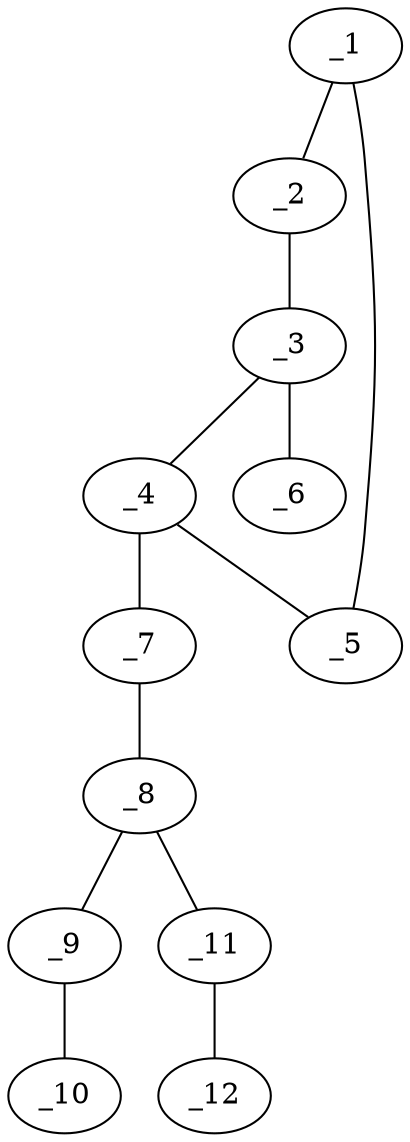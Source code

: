 graph molid658818 {
	_1	 [charge=0,
		chem=1,
		symbol="C  ",
		x="4.2601",
		y="-2.5194"];
	_2	 [charge=0,
		chem=4,
		symbol="N  ",
		x="3.2601",
		y="-2.5194"];
	_1 -- _2	 [valence=1];
	_5	 [charge=0,
		chem=1,
		symbol="C  ",
		x="4.5691",
		y="-1.5684"];
	_1 -- _5	 [valence=1];
	_3	 [charge=0,
		chem=1,
		symbol="C  ",
		x="2.9511",
		y="-1.5684"];
	_2 -- _3	 [valence=1];
	_4	 [charge=0,
		chem=4,
		symbol="N  ",
		x="3.7601",
		y="-0.9806"];
	_3 -- _4	 [valence=1];
	_6	 [charge=0,
		chem=5,
		symbol="S  ",
		x=2,
		y="-1.2593"];
	_3 -- _6	 [valence=2];
	_4 -- _5	 [valence=1];
	_7	 [charge=0,
		chem=1,
		symbol="C  ",
		x="3.7601",
		y="0.0194"];
	_4 -- _7	 [valence=1];
	_8	 [charge=0,
		chem=1,
		symbol="C  ",
		x="4.6261",
		y="0.5194"];
	_7 -- _8	 [valence=2];
	_9	 [charge=0,
		chem=1,
		symbol="C  ",
		x="4.6261",
		y="1.5194"];
	_8 -- _9	 [valence=1];
	_11	 [charge=0,
		chem=1,
		symbol="C  ",
		x="5.4921",
		y="0.0194"];
	_8 -- _11	 [valence=1];
	_10	 [charge=0,
		chem=4,
		symbol="N  ",
		x="4.6261",
		y="2.5194"];
	_9 -- _10	 [valence=3];
	_12	 [charge=0,
		chem=4,
		symbol="N  ",
		x="6.3582",
		y="-0.4806"];
	_11 -- _12	 [valence=3];
}
